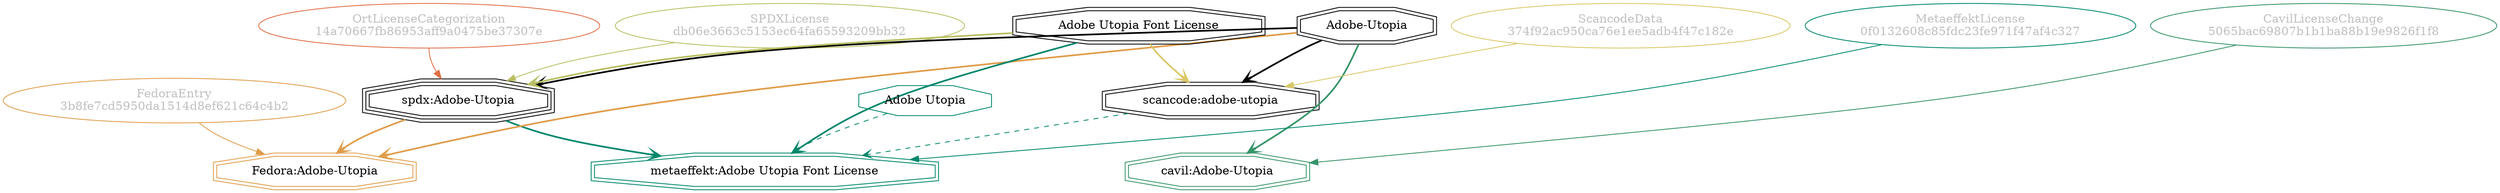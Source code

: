 strict digraph {
    node [shape=box];
    graph [splines=curved];
    255 [label="SPDXLicense\ndb06e3663c5153ec64fa65593209bb32"
        ,fontcolor=gray
        ,color="#b8bf62"
        ,fillcolor="beige;1"
        ,shape=ellipse];
    256 [label="spdx:Adobe-Utopia"
        ,shape=tripleoctagon];
    257 [label="Adobe-Utopia"
        ,shape=doubleoctagon];
    258 [label="Adobe Utopia Font License"
        ,shape=doubleoctagon];
    5869 [label="FedoraEntry\n3b8fe7cd5950da1514d8ef621c64c4b2"
         ,fontcolor=gray
         ,color="#e09d4b"
         ,fillcolor="beige;1"
         ,shape=ellipse];
    5870 [label="Fedora:Adobe-Utopia"
         ,color="#e09d4b"
         ,shape=doubleoctagon];
    11333 [label="ScancodeData\n374f92ac950ca76e1ee5adb4f47c182e"
          ,fontcolor=gray
          ,color="#dac767"
          ,fillcolor="beige;1"
          ,shape=ellipse];
    11334 [label="scancode:adobe-utopia"
          ,shape=doubleoctagon];
    28496 [label="OrtLicenseCategorization\n14a70667fb86953aff9a0475be37307e"
          ,fontcolor=gray
          ,color="#e06f45"
          ,fillcolor="beige;1"
          ,shape=ellipse];
    36312 [label="CavilLicenseChange\n5065bac69807b1b1ba88b19e9826f1f8"
          ,fontcolor=gray
          ,color="#379469"
          ,fillcolor="beige;1"
          ,shape=ellipse];
    36313 [label="cavil:Adobe-Utopia"
          ,color="#379469"
          ,shape=doubleoctagon];
    38902 [label="MetaeffektLicense\n0f0132608c85fdc23fe971f47af4c327"
          ,fontcolor=gray
          ,color="#00876c"
          ,fillcolor="beige;1"
          ,shape=ellipse];
    38903 [label="metaeffekt:Adobe Utopia Font License"
          ,color="#00876c"
          ,shape=doubleoctagon];
    38904 [label="Adobe Utopia"
          ,color="#00876c"
          ,shape=octagon];
    255 -> 256 [weight=0.5
               ,color="#b8bf62"];
    256 -> 5870 [style=bold
                ,arrowhead=vee
                ,weight=0.7
                ,color="#e09d4b"];
    256 -> 38903 [style=bold
                 ,arrowhead=vee
                 ,weight=0.7
                 ,color="#00876c"];
    257 -> 256 [style=bold
               ,arrowhead=vee
               ,weight=0.7];
    257 -> 5870 [style=bold
                ,arrowhead=vee
                ,weight=0.7
                ,color="#e09d4b"];
    257 -> 11334 [style=bold
                 ,arrowhead=vee
                 ,weight=0.7];
    257 -> 36313 [style=bold
                 ,arrowhead=vee
                 ,weight=0.7
                 ,color="#379469"];
    257 -> 36313 [style=bold
                 ,arrowhead=vee
                 ,weight=0.7
                 ,color="#379469"];
    258 -> 256 [style=bold
               ,arrowhead=vee
               ,weight=0.7
               ,color="#b8bf62"];
    258 -> 11334 [style=bold
                 ,arrowhead=vee
                 ,weight=0.7
                 ,color="#dac767"];
    258 -> 38903 [style=bold
                 ,arrowhead=vee
                 ,weight=0.7
                 ,color="#00876c"];
    5869 -> 5870 [weight=0.5
                 ,color="#e09d4b"];
    11333 -> 11334 [weight=0.5
                   ,color="#dac767"];
    11334 -> 38903 [style=dashed
                   ,arrowhead=vee
                   ,weight=0.5
                   ,color="#00876c"];
    28496 -> 256 [weight=0.5
                 ,color="#e06f45"];
    36312 -> 36313 [weight=0.5
                   ,color="#379469"];
    38902 -> 38903 [weight=0.5
                   ,color="#00876c"];
    38904 -> 38903 [style=dashed
                   ,arrowhead=vee
                   ,weight=0.5
                   ,color="#00876c"];
}
